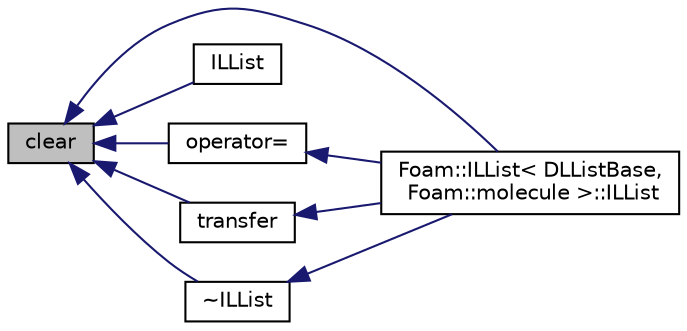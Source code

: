 digraph "clear"
{
  bgcolor="transparent";
  edge [fontname="Helvetica",fontsize="10",labelfontname="Helvetica",labelfontsize="10"];
  node [fontname="Helvetica",fontsize="10",shape=record];
  rankdir="LR";
  Node1 [label="clear",height=0.2,width=0.4,color="black", fillcolor="grey75", style="filled", fontcolor="black"];
  Node1 -> Node2 [dir="back",color="midnightblue",fontsize="10",style="solid",fontname="Helvetica"];
  Node2 [label="Foam::ILList\< DLListBase,\l Foam::molecule \>::ILList",height=0.2,width=0.4,color="black",URL="$a01048.html#ab26101f20fc6fe43b7335ba0e7249063",tooltip="Construct given initial T. "];
  Node1 -> Node3 [dir="back",color="midnightblue",fontsize="10",style="solid",fontname="Helvetica"];
  Node3 [label="ILList",height=0.2,width=0.4,color="black",URL="$a01048.html#a5202ccfacc7e95b9e8fee81f53b60e7d",tooltip="Construct from Istream. "];
  Node1 -> Node4 [dir="back",color="midnightblue",fontsize="10",style="solid",fontname="Helvetica"];
  Node4 [label="operator=",height=0.2,width=0.4,color="black",URL="$a01048.html#afd9ddd19ae990f5745f3a7aa56c9237f"];
  Node4 -> Node2 [dir="back",color="midnightblue",fontsize="10",style="solid",fontname="Helvetica"];
  Node1 -> Node5 [dir="back",color="midnightblue",fontsize="10",style="solid",fontname="Helvetica"];
  Node5 [label="transfer",height=0.2,width=0.4,color="black",URL="$a01048.html#a164411d75b8c32d56315907b7b083c02",tooltip="Transfer the contents of the argument into this List. "];
  Node5 -> Node2 [dir="back",color="midnightblue",fontsize="10",style="solid",fontname="Helvetica"];
  Node1 -> Node6 [dir="back",color="midnightblue",fontsize="10",style="solid",fontname="Helvetica"];
  Node6 [label="~ILList",height=0.2,width=0.4,color="black",URL="$a01048.html#ae5faf5948bec1fd2b538e1c0481b4a76",tooltip="Destructor. "];
  Node6 -> Node2 [dir="back",color="midnightblue",fontsize="10",style="solid",fontname="Helvetica"];
}
